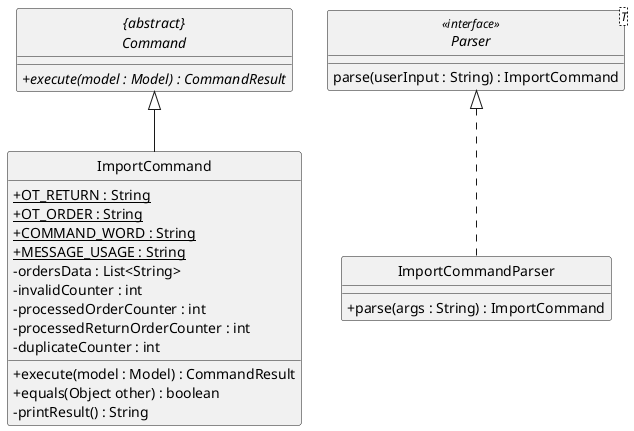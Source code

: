 @startuml
skinparam backgroundColor #ffffff
skinparam classAttributeIconSize 0
hide circle

class ImportCommandParser implements Parser {
    /' Methods '/
    + parse(args : String) : ImportCommand
}

interface Parser<T> <<interface>> {
    parse(userInput : String) : ImportCommand
}

abstract class "{abstract}\nCommand" {
    + {abstract} execute(model : Model) : CommandResult
}

class ImportCommand {
    /' Fields '/
    + {static} OT_RETURN : String
    + {static} OT_ORDER : String
    + {static} COMMAND_WORD : String
    + {static} MESSAGE_USAGE : String
    - ordersData : List<String>
    - invalidCounter : int
    - processedOrderCounter : int
    - processedReturnOrderCounter : int
    - duplicateCounter : int

    /' Methods '/
    + execute(model : Model) : CommandResult
    + equals(Object other) : boolean
    - printResult() : String
}
ImportCommand --up|> "{abstract}\nCommand"
@enduml

